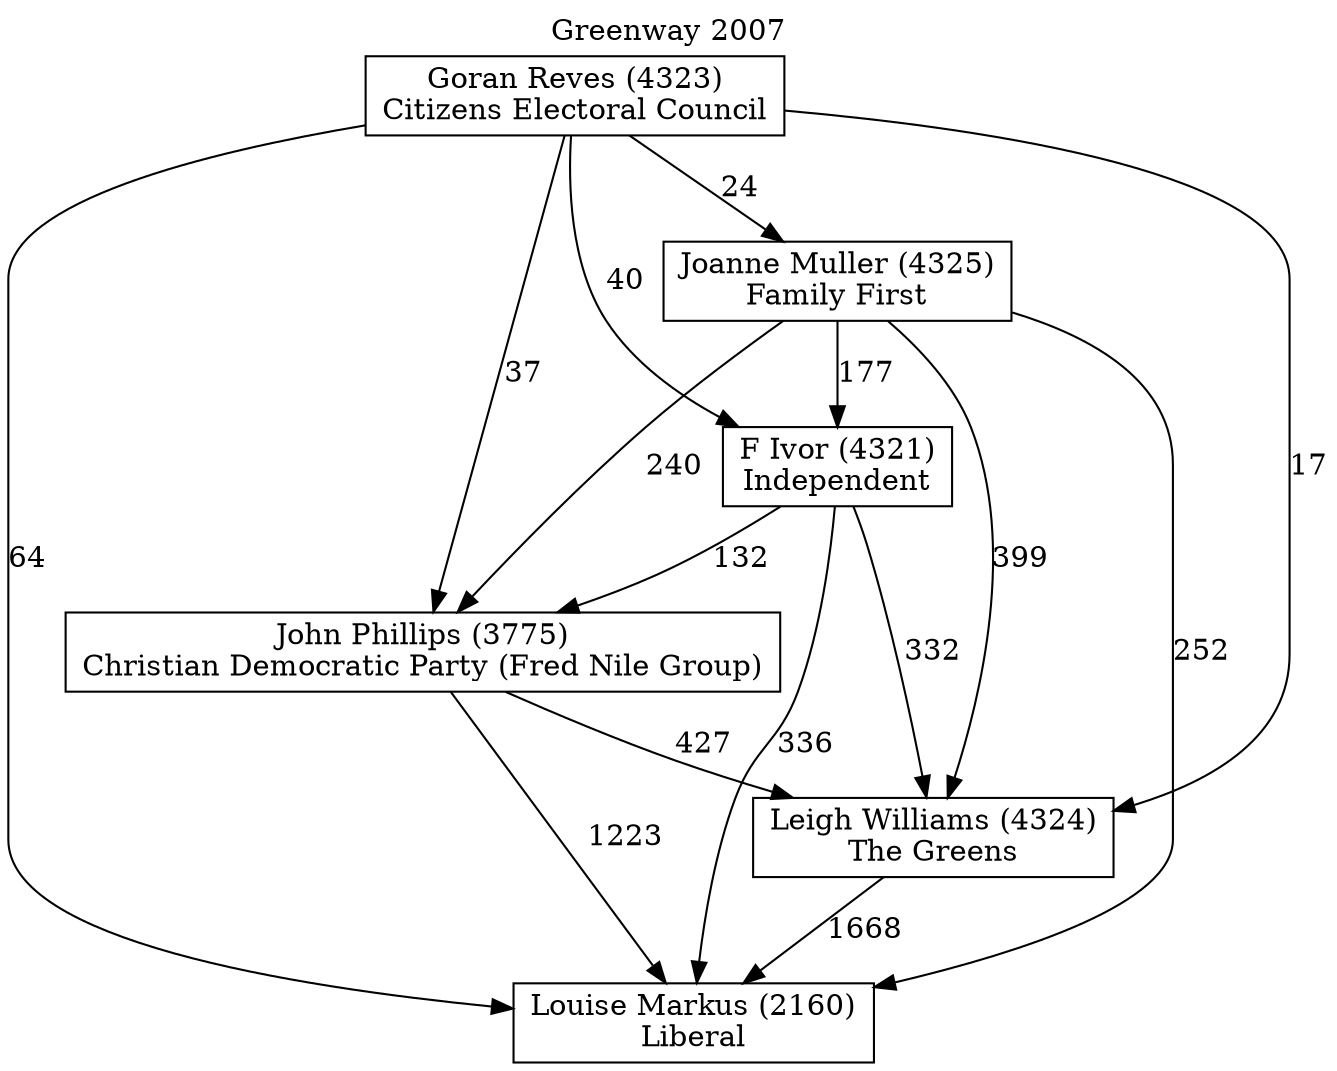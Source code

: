 // House preference flow
digraph "Louise Markus (2160)_Greenway_2007" {
	graph [label="Greenway 2007" labelloc=t mclimit=10]
	node [shape=box]
	"Louise Markus (2160)" [label="Louise Markus (2160)
Liberal"]
	"Leigh Williams (4324)" [label="Leigh Williams (4324)
The Greens"]
	"John Phillips (3775)" [label="John Phillips (3775)
Christian Democratic Party (Fred Nile Group)"]
	"F Ivor (4321)" [label="F Ivor (4321)
Independent"]
	"Joanne Muller (4325)" [label="Joanne Muller (4325)
Family First"]
	"Goran Reves (4323)" [label="Goran Reves (4323)
Citizens Electoral Council"]
	"Leigh Williams (4324)" -> "Louise Markus (2160)" [label=1668]
	"John Phillips (3775)" -> "Leigh Williams (4324)" [label=427]
	"F Ivor (4321)" -> "John Phillips (3775)" [label=132]
	"Joanne Muller (4325)" -> "F Ivor (4321)" [label=177]
	"Goran Reves (4323)" -> "Joanne Muller (4325)" [label=24]
	"John Phillips (3775)" -> "Louise Markus (2160)" [label=1223]
	"F Ivor (4321)" -> "Louise Markus (2160)" [label=336]
	"Joanne Muller (4325)" -> "Louise Markus (2160)" [label=252]
	"Goran Reves (4323)" -> "Louise Markus (2160)" [label=64]
	"Goran Reves (4323)" -> "F Ivor (4321)" [label=40]
	"Joanne Muller (4325)" -> "John Phillips (3775)" [label=240]
	"Goran Reves (4323)" -> "John Phillips (3775)" [label=37]
	"F Ivor (4321)" -> "Leigh Williams (4324)" [label=332]
	"Joanne Muller (4325)" -> "Leigh Williams (4324)" [label=399]
	"Goran Reves (4323)" -> "Leigh Williams (4324)" [label=17]
}
